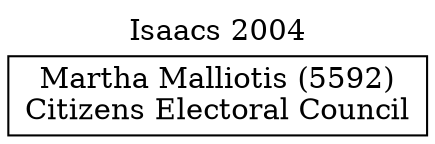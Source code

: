 // House preference flow
digraph "Martha Malliotis (5592)_Isaacs_2004" {
	graph [label="Isaacs 2004" labelloc=t mclimit=10]
	node [shape=box]
	"Martha Malliotis (5592)" [label="Martha Malliotis (5592)
Citizens Electoral Council"]
}
